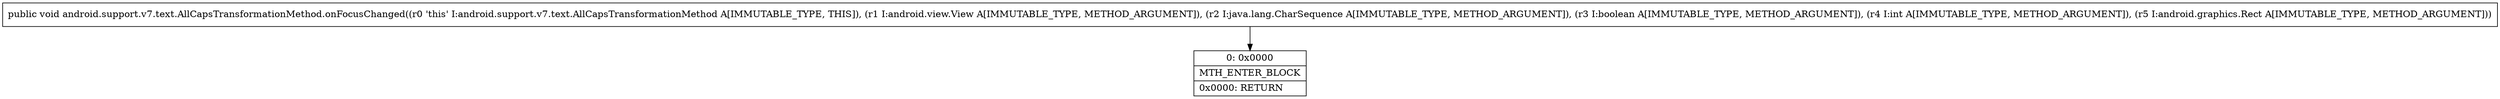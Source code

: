 digraph "CFG forandroid.support.v7.text.AllCapsTransformationMethod.onFocusChanged(Landroid\/view\/View;Ljava\/lang\/CharSequence;ZILandroid\/graphics\/Rect;)V" {
Node_0 [shape=record,label="{0\:\ 0x0000|MTH_ENTER_BLOCK\l|0x0000: RETURN   \l}"];
MethodNode[shape=record,label="{public void android.support.v7.text.AllCapsTransformationMethod.onFocusChanged((r0 'this' I:android.support.v7.text.AllCapsTransformationMethod A[IMMUTABLE_TYPE, THIS]), (r1 I:android.view.View A[IMMUTABLE_TYPE, METHOD_ARGUMENT]), (r2 I:java.lang.CharSequence A[IMMUTABLE_TYPE, METHOD_ARGUMENT]), (r3 I:boolean A[IMMUTABLE_TYPE, METHOD_ARGUMENT]), (r4 I:int A[IMMUTABLE_TYPE, METHOD_ARGUMENT]), (r5 I:android.graphics.Rect A[IMMUTABLE_TYPE, METHOD_ARGUMENT])) }"];
MethodNode -> Node_0;
}

